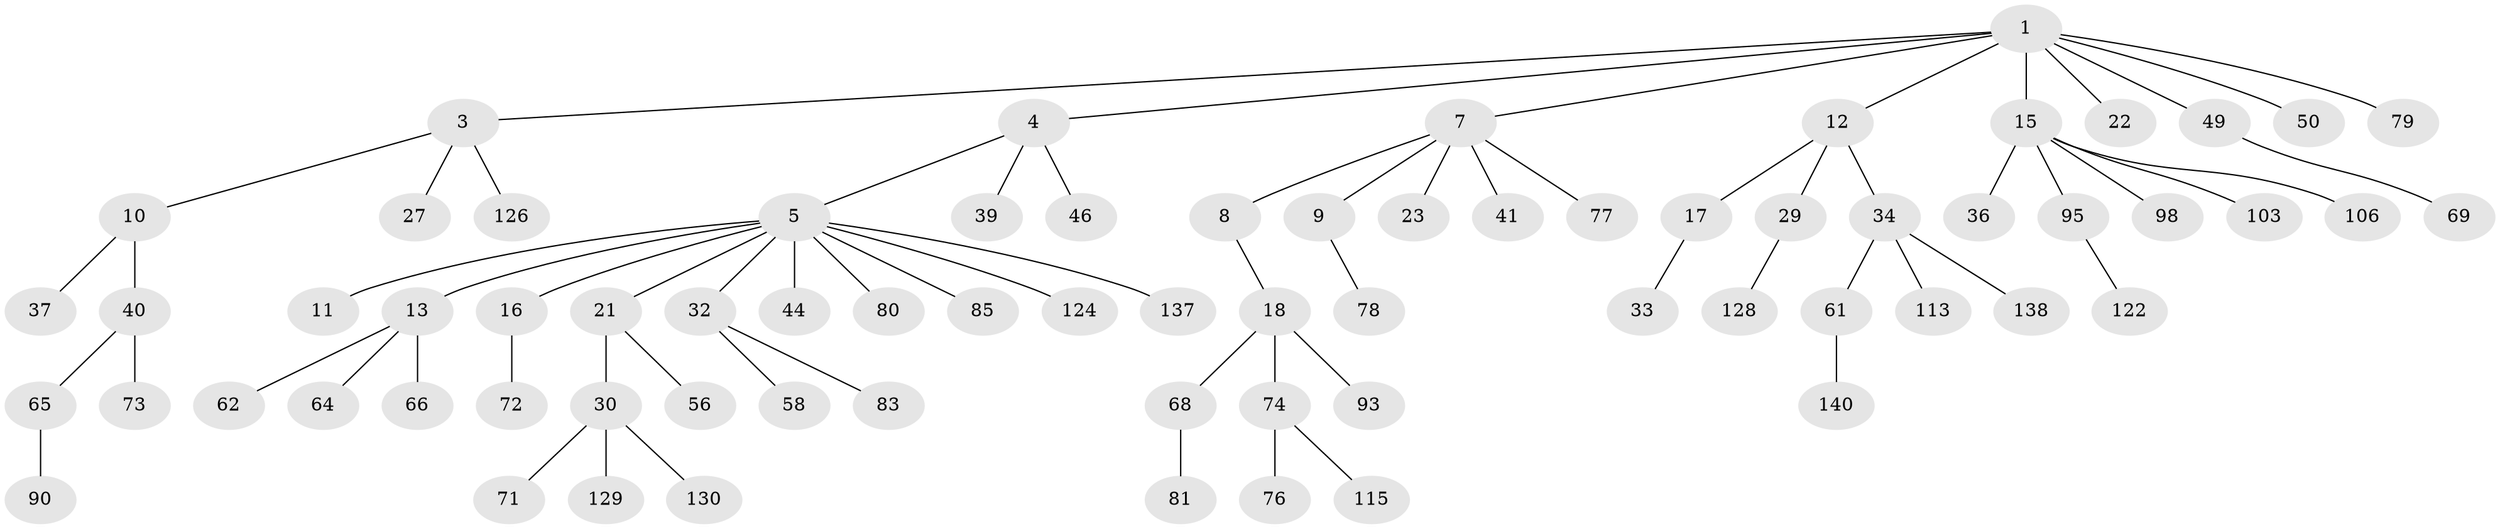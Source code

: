 // original degree distribution, {5: 0.027972027972027972, 6: 0.03496503496503497, 4: 0.06293706293706294, 2: 0.2867132867132867, 3: 0.09090909090909091, 1: 0.48951048951048953, 7: 0.006993006993006993}
// Generated by graph-tools (version 1.1) at 2025/19/03/04/25 18:19:06]
// undirected, 71 vertices, 70 edges
graph export_dot {
graph [start="1"]
  node [color=gray90,style=filled];
  1 [super="+2"];
  3;
  4;
  5 [super="+6+47+31"];
  7;
  8;
  9 [super="+45"];
  10 [super="+127+20"];
  11;
  12 [super="+101+25"];
  13 [super="+14+54"];
  15 [super="+38+19+63"];
  16 [super="+48"];
  17;
  18 [super="+28+60+43+114+24"];
  21 [super="+26"];
  22 [super="+107+109"];
  23;
  27 [super="+52"];
  29 [super="+82"];
  30;
  32;
  33;
  34;
  36 [super="+142"];
  37;
  39;
  40;
  41 [super="+100+88"];
  44;
  46 [super="+87"];
  49 [super="+134"];
  50;
  56 [super="+86+96"];
  58 [super="+92"];
  61 [super="+67"];
  62;
  64;
  65;
  66;
  68;
  69;
  71;
  72;
  73;
  74 [super="+75"];
  76 [super="+89"];
  77 [super="+117"];
  78;
  79 [super="+116"];
  80 [super="+99+104+108"];
  81;
  83 [super="+94"];
  85 [super="+105"];
  90;
  93 [super="+112"];
  95 [super="+120"];
  98;
  103;
  106;
  113;
  115;
  122 [super="+132"];
  124;
  126;
  128;
  129 [super="+139"];
  130;
  137;
  138;
  140 [super="+143"];
  1 -- 7;
  1 -- 12;
  1 -- 49;
  1 -- 79;
  1 -- 50;
  1 -- 3;
  1 -- 4;
  1 -- 22;
  1 -- 15;
  3 -- 10;
  3 -- 27;
  3 -- 126;
  4 -- 5;
  4 -- 39;
  4 -- 46;
  5 -- 21;
  5 -- 80;
  5 -- 16;
  5 -- 85;
  5 -- 137;
  5 -- 11;
  5 -- 13;
  5 -- 124;
  5 -- 32;
  5 -- 44;
  7 -- 8;
  7 -- 9;
  7 -- 23;
  7 -- 41;
  7 -- 77;
  8 -- 18;
  9 -- 78;
  10 -- 40;
  10 -- 37;
  12 -- 17;
  12 -- 29;
  12 -- 34;
  13 -- 62;
  13 -- 66;
  13 -- 64;
  15 -- 36;
  15 -- 98;
  15 -- 103;
  15 -- 106;
  15 -- 95;
  16 -- 72;
  17 -- 33;
  18 -- 93;
  18 -- 68;
  18 -- 74;
  21 -- 30;
  21 -- 56;
  29 -- 128;
  30 -- 71;
  30 -- 129;
  30 -- 130;
  32 -- 58;
  32 -- 83;
  34 -- 61;
  34 -- 113;
  34 -- 138;
  40 -- 65;
  40 -- 73;
  49 -- 69;
  61 -- 140;
  65 -- 90;
  68 -- 81;
  74 -- 76;
  74 -- 115;
  95 -- 122;
}

